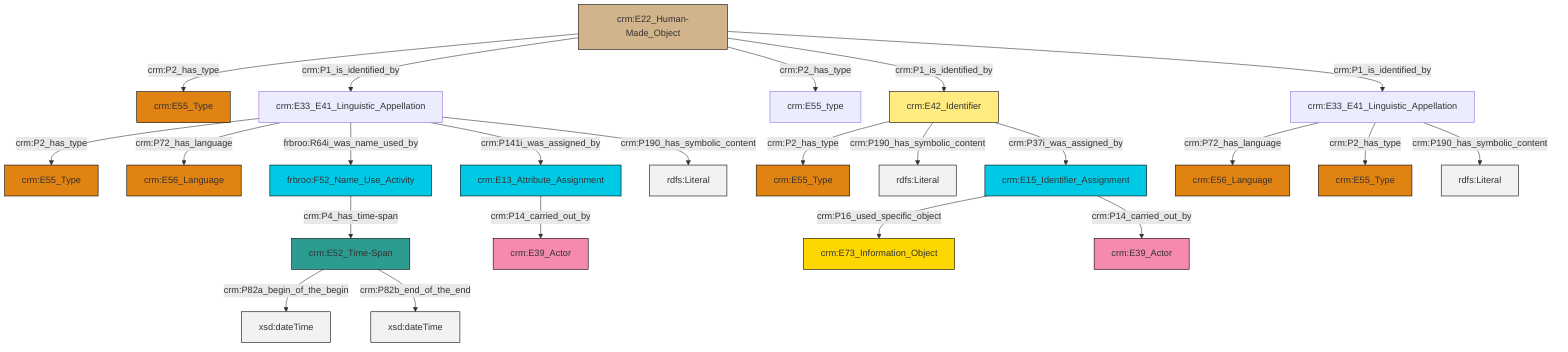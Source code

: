 graph TD
classDef Literal fill:#f2f2f2,stroke:#000000;
classDef CRM_Entity fill:#FFFFFF,stroke:#000000;
classDef Temporal_Entity fill:#00C9E6, stroke:#000000;
classDef Type fill:#E18312, stroke:#000000;
classDef Time-Span fill:#2C9C91, stroke:#000000;
classDef Appellation fill:#FFEB7F, stroke:#000000;
classDef Place fill:#008836, stroke:#000000;
classDef Persistent_Item fill:#B266B2, stroke:#000000;
classDef Conceptual_Object fill:#FFD700, stroke:#000000;
classDef Physical_Thing fill:#D2B48C, stroke:#000000;
classDef Actor fill:#f58aad, stroke:#000000;
classDef PC_Classes fill:#4ce600, stroke:#000000;
classDef Multi fill:#cccccc,stroke:#000000;

0["crm:E22_Human-Made_Object"]:::Physical_Thing -->|crm:P2_has_type| 2["crm:E55_Type"]:::Type
0["crm:E22_Human-Made_Object"]:::Physical_Thing -->|crm:P1_is_identified_by| 3["crm:E33_E41_Linguistic_Appellation"]:::Default
6["crm:E33_E41_Linguistic_Appellation"]:::Default -->|crm:P72_has_language| 10["crm:E56_Language"]:::Type
11["crm:E42_Identifier"]:::Appellation -->|crm:P2_has_type| 12["crm:E55_Type"]:::Type
3["crm:E33_E41_Linguistic_Appellation"]:::Default -->|crm:P2_has_type| 4["crm:E55_Type"]:::Type
3["crm:E33_E41_Linguistic_Appellation"]:::Default -->|crm:P72_has_language| 8["crm:E56_Language"]:::Type
18["crm:E52_Time-Span"]:::Time-Span -->|crm:P82a_begin_of_the_begin| 19[xsd:dateTime]:::Literal
0["crm:E22_Human-Made_Object"]:::Physical_Thing -->|crm:P2_has_type| 20["crm:E55_type"]:::Default
0["crm:E22_Human-Made_Object"]:::Physical_Thing -->|crm:P1_is_identified_by| 11["crm:E42_Identifier"]:::Appellation
23["frbroo:F52_Name_Use_Activity"]:::Temporal_Entity -->|crm:P4_has_time-span| 18["crm:E52_Time-Span"]:::Time-Span
11["crm:E42_Identifier"]:::Appellation -->|crm:P190_has_symbolic_content| 24[rdfs:Literal]:::Literal
27["crm:E15_Identifier_Assignment"]:::Temporal_Entity -->|crm:P16_used_specific_object| 21["crm:E73_Information_Object"]:::Conceptual_Object
27["crm:E15_Identifier_Assignment"]:::Temporal_Entity -->|crm:P14_carried_out_by| 25["crm:E39_Actor"]:::Actor
6["crm:E33_E41_Linguistic_Appellation"]:::Default -->|crm:P2_has_type| 16["crm:E55_Type"]:::Type
3["crm:E33_E41_Linguistic_Appellation"]:::Default -->|frbroo:R64i_was_name_used_by| 23["frbroo:F52_Name_Use_Activity"]:::Temporal_Entity
0["crm:E22_Human-Made_Object"]:::Physical_Thing -->|crm:P1_is_identified_by| 6["crm:E33_E41_Linguistic_Appellation"]:::Default
3["crm:E33_E41_Linguistic_Appellation"]:::Default -->|crm:P141i_was_assigned_by| 13["crm:E13_Attribute_Assignment"]:::Temporal_Entity
11["crm:E42_Identifier"]:::Appellation -->|crm:P37i_was_assigned_by| 27["crm:E15_Identifier_Assignment"]:::Temporal_Entity
13["crm:E13_Attribute_Assignment"]:::Temporal_Entity -->|crm:P14_carried_out_by| 28["crm:E39_Actor"]:::Actor
18["crm:E52_Time-Span"]:::Time-Span -->|crm:P82b_end_of_the_end| 38[xsd:dateTime]:::Literal
3["crm:E33_E41_Linguistic_Appellation"]:::Default -->|crm:P190_has_symbolic_content| 40[rdfs:Literal]:::Literal
6["crm:E33_E41_Linguistic_Appellation"]:::Default -->|crm:P190_has_symbolic_content| 41[rdfs:Literal]:::Literal